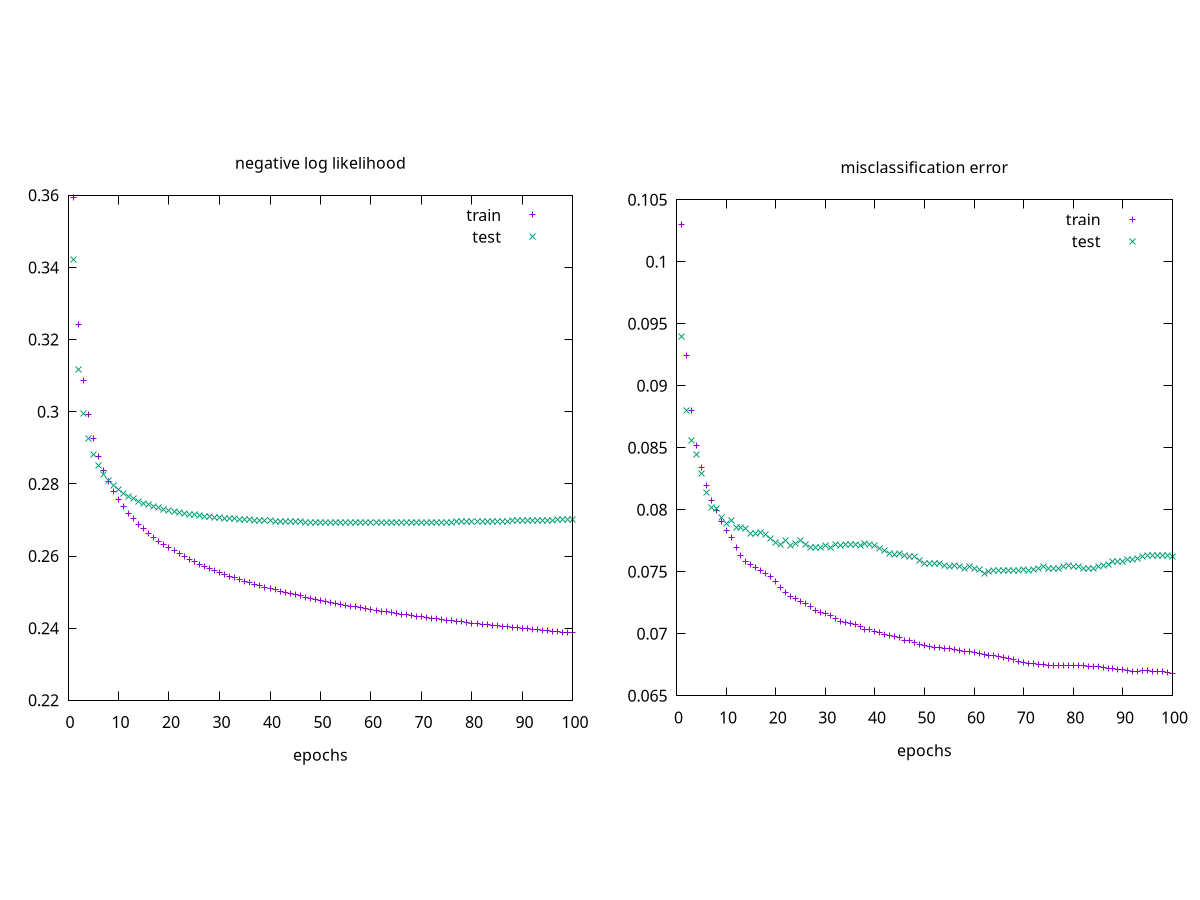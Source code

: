 # columns: epoch, trn-softloss, tst-softloss, trn-zeroone, tst-zeroone

$DATA << EOD
1 0.359311 0.342333 0.103033 0.094
2 0.32429 0.311829 0.0924667 0.088
3 0.308603 0.299394 0.0879833 0.0856
4 0.299141 0.2925 0.0851833 0.0845
5 0.2926 0.288087 0.0834167 0.0829
6 0.287702 0.285003 0.0819333 0.0814
7 0.283835 0.282716 0.0807167 0.0802
8 0.280668 0.280945 0.07995 0.0801
9 0.278 0.279529 0.0790833 0.0794
10 0.275706 0.278367 0.0783 0.0789
11 0.273695 0.277394 0.0777667 0.0791
12 0.271912 0.276566 0.0769667 0.0786
13 0.270313 0.275852 0.0763333 0.0786
14 0.268867 0.275229 0.07585 0.0785
15 0.267547 0.274681 0.0755667 0.0781
16 0.266333 0.274195 0.0753167 0.0781
17 0.26521 0.273759 0.0750667 0.0782
18 0.264168 0.273364 0.0749 0.078
19 0.263194 0.273007 0.0746167 0.0777
20 0.262282 0.272684 0.0742333 0.0774
21 0.261425 0.27239 0.0737 0.0772
22 0.260618 0.272122 0.0733667 0.0775
23 0.259854 0.271877 0.07305 0.0771
24 0.259131 0.271652 0.0728333 0.0773
25 0.258444 0.271445 0.0725833 0.0775
26 0.25779 0.271256 0.0724833 0.0772
27 0.257167 0.271081 0.0722 0.077
28 0.256571 0.270919 0.0718833 0.077
29 0.256001 0.27077 0.0717333 0.077
30 0.255455 0.270633 0.07165 0.0771
31 0.25493 0.270506 0.07145 0.077
32 0.254426 0.270388 0.0712333 0.0772
33 0.253942 0.27028 0.0710333 0.0771
34 0.253474 0.270179 0.0708833 0.0772
35 0.253024 0.270087 0.0708333 0.0772
36 0.25259 0.270001 0.0707667 0.0772
37 0.252169 0.269922 0.0706167 0.0771
38 0.251763 0.269849 0.0703833 0.0773
39 0.25137 0.269782 0.07035 0.0772
40 0.250989 0.269721 0.0702167 0.0771
41 0.25062 0.269664 0.0701167 0.0769
42 0.250262 0.269613 0.06995 0.0767
43 0.249914 0.269566 0.0699 0.0765
44 0.249576 0.269523 0.0697833 0.0764
45 0.249248 0.269484 0.0696833 0.0765
46 0.248929 0.269448 0.0694667 0.0763
47 0.248618 0.269417 0.0694333 0.0762
48 0.248314 0.269389 0.0692833 0.0762
49 0.248019 0.269362 0.0691333 0.0759
50 0.247731 0.269338 0.06905 0.0757
51 0.24745 0.269317 0.0689833 0.0757
52 0.247176 0.269299 0.0689167 0.0757
53 0.246908 0.269283 0.0689 0.0757
54 0.246647 0.269269 0.0688 0.0755
55 0.246392 0.269258 0.0688167 0.0754
56 0.246142 0.26925 0.0687333 0.0755
57 0.245898 0.269243 0.0686333 0.0754
58 0.24566 0.269239 0.0685833 0.0753
59 0.245426 0.269236 0.06855 0.0754
60 0.245198 0.269236 0.0685167 0.0753
61 0.244974 0.269237 0.0684 0.0752
62 0.244755 0.26924 0.0683667 0.0749
63 0.24454 0.269244 0.0682833 0.075
64 0.24433 0.26925 0.0682333 0.0751
65 0.244123 0.269257 0.0681667 0.0751
66 0.243921 0.269266 0.0681167 0.0751
67 0.243723 0.269276 0.0680333 0.0751
68 0.243528 0.269288 0.0679167 0.0751
69 0.243337 0.2693 0.0677833 0.0751
70 0.243148 0.269314 0.0676833 0.0752
71 0.242963 0.269329 0.0676333 0.0751
72 0.242781 0.269345 0.0676 0.0752
73 0.242602 0.269362 0.0675333 0.0753
74 0.242427 0.26938 0.0675333 0.0754
75 0.242254 0.269399 0.0674667 0.0753
76 0.242084 0.269419 0.0674833 0.0753
77 0.241917 0.26944 0.0674333 0.0753
78 0.241752 0.269462 0.06745 0.0754
79 0.24159 0.269484 0.0674667 0.0755
80 0.241431 0.269507 0.0674167 0.0754
81 0.241274 0.269531 0.0674667 0.0754
82 0.24112 0.269556 0.06745 0.0753
83 0.240968 0.269581 0.0673667 0.0753
84 0.240818 0.269607 0.06735 0.0753
85 0.240671 0.269634 0.0673333 0.0754
86 0.240526 0.269661 0.0673 0.0755
87 0.240383 0.269688 0.0672333 0.0756
88 0.240242 0.269717 0.0672167 0.0758
89 0.240103 0.269745 0.0670833 0.0758
90 0.239966 0.269775 0.0671333 0.0758
91 0.239831 0.269805 0.0670667 0.076
92 0.239698 0.269835 0.067 0.076
93 0.239566 0.269865 0.067 0.0761
94 0.239437 0.269897 0.0670167 0.0762
95 0.239309 0.269928 0.0670333 0.0763
96 0.239183 0.26996 0.067 0.0763
97 0.239059 0.269992 0.0669333 0.0763
98 0.238936 0.270025 0.0669333 0.0763
99 0.238815 0.270058 0.0668667 0.0763
100 0.238695 0.270091 0.0668333 0.0762
EOD

set size square
set terminal png size 800,400
set output 'mnist_softmax.png'
set multiplot layout 1,2
set xlabel 'epochs'
set title 'negative log likelihood'
plot $DATA using 1:2 title 'train', '' using 1:3 title 'test'
set title 'misclassification error'
plot $DATA using 1:4 title 'train', '' using 1:5 title 'test'

